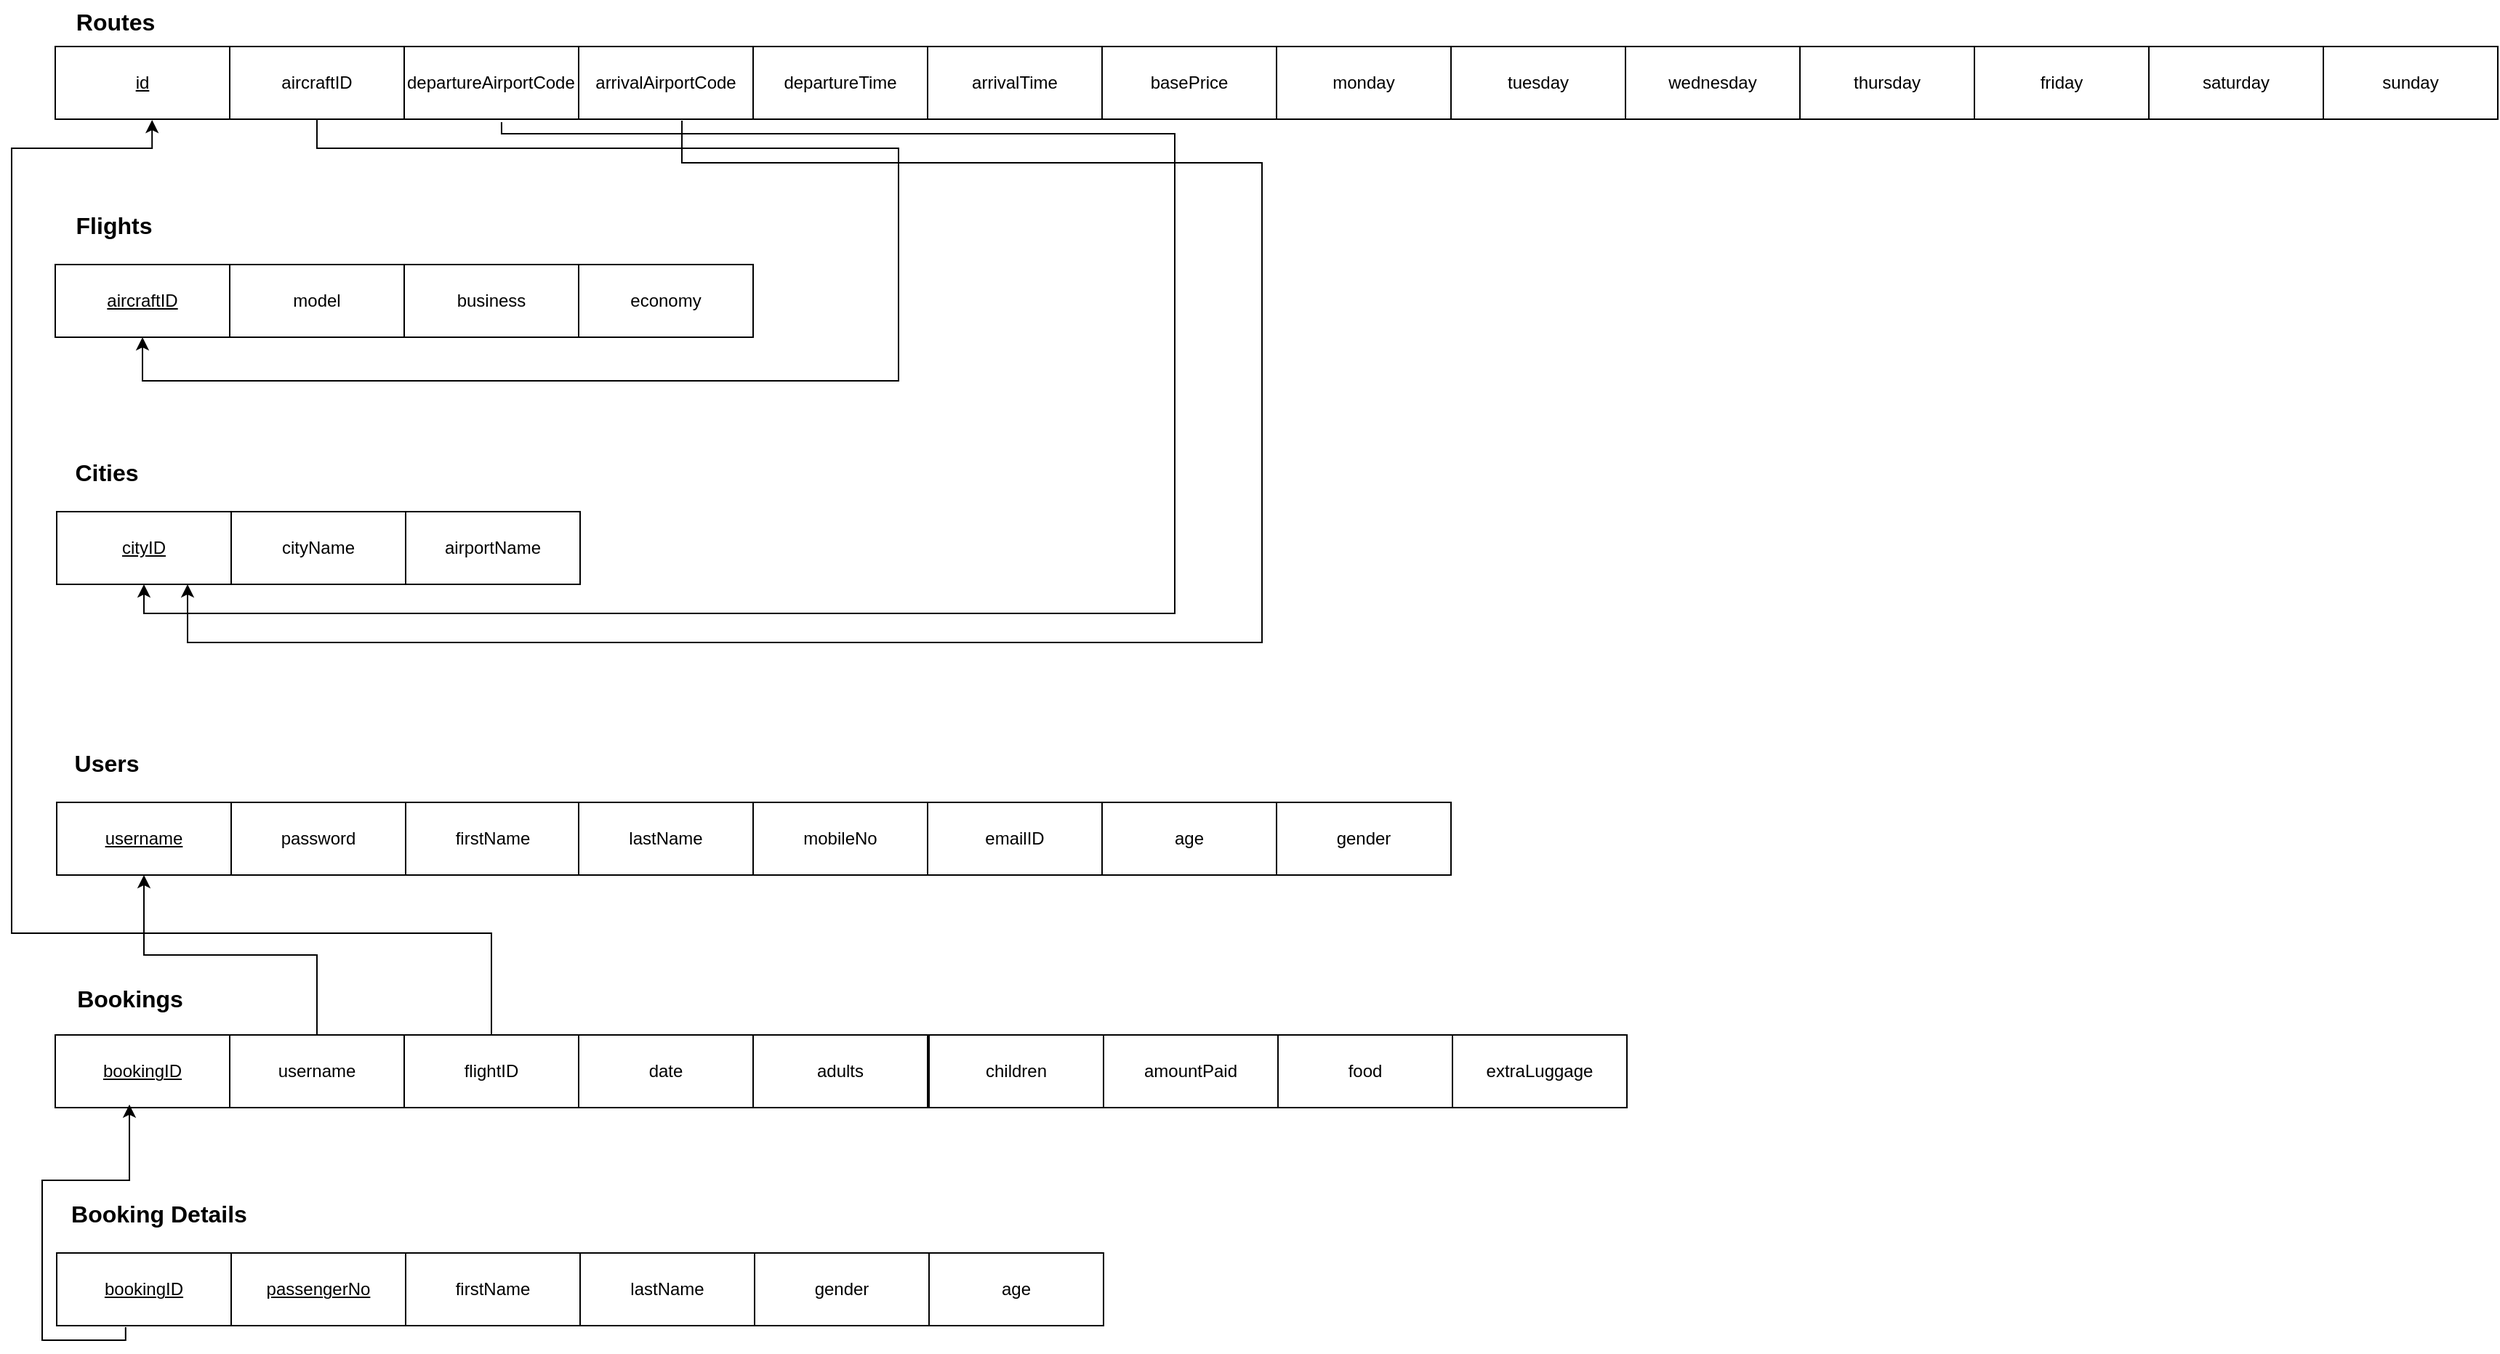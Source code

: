 <mxfile version="24.7.11">
  <diagram name="Page-1" id="sCcfLyy0vtP1j9GHQ2U_">
    <mxGraphModel dx="2345" dy="1013" grid="1" gridSize="10" guides="1" tooltips="1" connect="1" arrows="1" fold="1" page="1" pageScale="1" pageWidth="850" pageHeight="1100" math="0" shadow="0">
      <root>
        <mxCell id="0" />
        <mxCell id="1" parent="0" />
        <mxCell id="HDAIHqW3xJN0AV3oF5u7-3" value="&lt;u&gt;id&lt;/u&gt;" style="rounded=0;whiteSpace=wrap;html=1;" parent="1" vertex="1">
          <mxGeometry x="40" y="80" width="120" height="50" as="geometry" />
        </mxCell>
        <mxCell id="HDAIHqW3xJN0AV3oF5u7-4" value="aircraftID" style="rounded=0;whiteSpace=wrap;html=1;" parent="1" vertex="1">
          <mxGeometry x="160" y="80" width="120" height="50" as="geometry" />
        </mxCell>
        <mxCell id="HDAIHqW3xJN0AV3oF5u7-5" value="&lt;div align=&quot;left&quot;&gt;departureAirportCode&lt;span style=&quot;white-space: pre;&quot;&gt;&#x9;&lt;/span&gt;&lt;/div&gt;" style="rounded=0;whiteSpace=wrap;html=1;align=left;" parent="1" vertex="1">
          <mxGeometry x="280" y="80" width="120" height="50" as="geometry" />
        </mxCell>
        <mxCell id="HDAIHqW3xJN0AV3oF5u7-6" value="arrivalAirportCode" style="rounded=0;whiteSpace=wrap;html=1;" parent="1" vertex="1">
          <mxGeometry x="400" y="80" width="120" height="50" as="geometry" />
        </mxCell>
        <mxCell id="HDAIHqW3xJN0AV3oF5u7-7" value="departureTime" style="rounded=0;whiteSpace=wrap;html=1;" parent="1" vertex="1">
          <mxGeometry x="520" y="80" width="120" height="50" as="geometry" />
        </mxCell>
        <mxCell id="HDAIHqW3xJN0AV3oF5u7-8" value="arrivalTime" style="rounded=0;whiteSpace=wrap;html=1;" parent="1" vertex="1">
          <mxGeometry x="640" y="80" width="120" height="50" as="geometry" />
        </mxCell>
        <mxCell id="HDAIHqW3xJN0AV3oF5u7-9" value="basePrice" style="rounded=0;whiteSpace=wrap;html=1;" parent="1" vertex="1">
          <mxGeometry x="760" y="80" width="120" height="50" as="geometry" />
        </mxCell>
        <mxCell id="HDAIHqW3xJN0AV3oF5u7-10" value="monday" style="rounded=0;whiteSpace=wrap;html=1;" parent="1" vertex="1">
          <mxGeometry x="880" y="80" width="120" height="50" as="geometry" />
        </mxCell>
        <mxCell id="HDAIHqW3xJN0AV3oF5u7-11" value="tuesday" style="rounded=0;whiteSpace=wrap;html=1;" parent="1" vertex="1">
          <mxGeometry x="1000" y="80" width="120" height="50" as="geometry" />
        </mxCell>
        <mxCell id="HDAIHqW3xJN0AV3oF5u7-12" value="wednesday" style="rounded=0;whiteSpace=wrap;html=1;" parent="1" vertex="1">
          <mxGeometry x="1120" y="80" width="120" height="50" as="geometry" />
        </mxCell>
        <mxCell id="HDAIHqW3xJN0AV3oF5u7-13" value="thursday" style="rounded=0;whiteSpace=wrap;html=1;" parent="1" vertex="1">
          <mxGeometry x="1240" y="80" width="120" height="50" as="geometry" />
        </mxCell>
        <mxCell id="HDAIHqW3xJN0AV3oF5u7-14" value="friday" style="rounded=0;whiteSpace=wrap;html=1;" parent="1" vertex="1">
          <mxGeometry x="1360" y="80" width="120" height="50" as="geometry" />
        </mxCell>
        <mxCell id="HDAIHqW3xJN0AV3oF5u7-15" value="saturday" style="rounded=0;whiteSpace=wrap;html=1;" parent="1" vertex="1">
          <mxGeometry x="1480" y="80" width="120" height="50" as="geometry" />
        </mxCell>
        <mxCell id="HDAIHqW3xJN0AV3oF5u7-16" value="sunday" style="rounded=0;whiteSpace=wrap;html=1;" parent="1" vertex="1">
          <mxGeometry x="1600" y="80" width="120" height="50" as="geometry" />
        </mxCell>
        <mxCell id="HDAIHqW3xJN0AV3oF5u7-17" value="&lt;b&gt;&lt;font style=&quot;font-size: 16px;&quot;&gt;Routes&lt;/font&gt;&lt;/b&gt;" style="text;html=1;align=center;verticalAlign=middle;resizable=0;points=[];autosize=1;strokeColor=none;fillColor=none;" parent="1" vertex="1">
          <mxGeometry x="41" y="48" width="80" height="30" as="geometry" />
        </mxCell>
        <mxCell id="HDAIHqW3xJN0AV3oF5u7-18" value="&lt;u&gt;aircraftID&lt;/u&gt;" style="rounded=0;whiteSpace=wrap;html=1;" parent="1" vertex="1">
          <mxGeometry x="40" y="230" width="120" height="50" as="geometry" />
        </mxCell>
        <mxCell id="HDAIHqW3xJN0AV3oF5u7-19" value="model" style="rounded=0;whiteSpace=wrap;html=1;" parent="1" vertex="1">
          <mxGeometry x="160" y="230" width="120" height="50" as="geometry" />
        </mxCell>
        <mxCell id="HDAIHqW3xJN0AV3oF5u7-20" value="business" style="rounded=0;whiteSpace=wrap;html=1;" parent="1" vertex="1">
          <mxGeometry x="280" y="230" width="120" height="50" as="geometry" />
        </mxCell>
        <mxCell id="HDAIHqW3xJN0AV3oF5u7-21" value="economy" style="rounded=0;whiteSpace=wrap;html=1;" parent="1" vertex="1">
          <mxGeometry x="400" y="230" width="120" height="50" as="geometry" />
        </mxCell>
        <mxCell id="HDAIHqW3xJN0AV3oF5u7-22" value="&lt;b&gt;&lt;font style=&quot;font-size: 16px;&quot;&gt;Flights&lt;/font&gt;&lt;/b&gt;" style="text;html=1;align=center;verticalAlign=middle;resizable=0;points=[];autosize=1;strokeColor=none;fillColor=none;" parent="1" vertex="1">
          <mxGeometry x="40" y="188" width="80" height="30" as="geometry" />
        </mxCell>
        <mxCell id="HDAIHqW3xJN0AV3oF5u7-23" value="" style="endArrow=classic;html=1;rounded=0;exitX=0.5;exitY=1;exitDx=0;exitDy=0;entryX=0.5;entryY=1;entryDx=0;entryDy=0;edgeStyle=orthogonalEdgeStyle;elbow=vertical;" parent="1" source="HDAIHqW3xJN0AV3oF5u7-4" target="HDAIHqW3xJN0AV3oF5u7-18" edge="1">
          <mxGeometry width="50" height="50" relative="1" as="geometry">
            <mxPoint x="450" y="310" as="sourcePoint" />
            <mxPoint x="500" y="260" as="targetPoint" />
            <Array as="points">
              <mxPoint x="220" y="150" />
              <mxPoint x="620" y="150" />
              <mxPoint x="620" y="310" />
              <mxPoint x="100" y="310" />
            </Array>
          </mxGeometry>
        </mxCell>
        <mxCell id="HDAIHqW3xJN0AV3oF5u7-24" value="&lt;u&gt;cityID&lt;/u&gt;" style="rounded=0;whiteSpace=wrap;html=1;" parent="1" vertex="1">
          <mxGeometry x="41" y="400" width="120" height="50" as="geometry" />
        </mxCell>
        <mxCell id="HDAIHqW3xJN0AV3oF5u7-25" value="cityName" style="rounded=0;whiteSpace=wrap;html=1;" parent="1" vertex="1">
          <mxGeometry x="161" y="400" width="120" height="50" as="geometry" />
        </mxCell>
        <mxCell id="HDAIHqW3xJN0AV3oF5u7-26" value="airportName" style="rounded=0;whiteSpace=wrap;html=1;" parent="1" vertex="1">
          <mxGeometry x="281" y="400" width="120" height="50" as="geometry" />
        </mxCell>
        <mxCell id="HDAIHqW3xJN0AV3oF5u7-27" value="" style="endArrow=classic;html=1;rounded=0;entryX=0.5;entryY=1;entryDx=0;entryDy=0;exitX=0.558;exitY=1.04;exitDx=0;exitDy=0;exitPerimeter=0;edgeStyle=orthogonalEdgeStyle;" parent="1" source="HDAIHqW3xJN0AV3oF5u7-5" target="HDAIHqW3xJN0AV3oF5u7-24" edge="1">
          <mxGeometry width="50" height="50" relative="1" as="geometry">
            <mxPoint x="70" y="520" as="sourcePoint" />
            <mxPoint x="120" y="470" as="targetPoint" />
            <Array as="points">
              <mxPoint x="347" y="140" />
              <mxPoint x="810" y="140" />
              <mxPoint x="810" y="470" />
              <mxPoint x="101" y="470" />
            </Array>
          </mxGeometry>
        </mxCell>
        <mxCell id="HDAIHqW3xJN0AV3oF5u7-28" value="" style="endArrow=classic;html=1;rounded=0;entryX=0.75;entryY=1;entryDx=0;entryDy=0;edgeStyle=orthogonalEdgeStyle;exitX=0.592;exitY=1.02;exitDx=0;exitDy=0;exitPerimeter=0;" parent="1" source="HDAIHqW3xJN0AV3oF5u7-6" target="HDAIHqW3xJN0AV3oF5u7-24" edge="1">
          <mxGeometry width="50" height="50" relative="1" as="geometry">
            <mxPoint x="450" y="360" as="sourcePoint" />
            <mxPoint x="500" y="310" as="targetPoint" />
            <Array as="points">
              <mxPoint x="471" y="160" />
              <mxPoint x="870" y="160" />
              <mxPoint x="870" y="490" />
              <mxPoint x="131" y="490" />
            </Array>
          </mxGeometry>
        </mxCell>
        <mxCell id="HDAIHqW3xJN0AV3oF5u7-29" value="&lt;b&gt;&lt;font style=&quot;font-size: 16px;&quot;&gt;Cities&lt;/font&gt;&lt;/b&gt;" style="text;html=1;align=center;verticalAlign=middle;resizable=0;points=[];autosize=1;strokeColor=none;fillColor=none;" parent="1" vertex="1">
          <mxGeometry x="40" y="358" width="70" height="30" as="geometry" />
        </mxCell>
        <mxCell id="HDAIHqW3xJN0AV3oF5u7-30" value="&lt;u&gt;username&lt;/u&gt;" style="rounded=0;whiteSpace=wrap;html=1;" parent="1" vertex="1">
          <mxGeometry x="41" y="600" width="120" height="50" as="geometry" />
        </mxCell>
        <mxCell id="HDAIHqW3xJN0AV3oF5u7-31" value="password" style="rounded=0;whiteSpace=wrap;html=1;" parent="1" vertex="1">
          <mxGeometry x="161" y="600" width="120" height="50" as="geometry" />
        </mxCell>
        <mxCell id="HDAIHqW3xJN0AV3oF5u7-32" value="firstName" style="rounded=0;whiteSpace=wrap;html=1;" parent="1" vertex="1">
          <mxGeometry x="281" y="600" width="120" height="50" as="geometry" />
        </mxCell>
        <mxCell id="HDAIHqW3xJN0AV3oF5u7-33" value="lastName" style="rounded=0;whiteSpace=wrap;html=1;" parent="1" vertex="1">
          <mxGeometry x="400" y="600" width="120" height="50" as="geometry" />
        </mxCell>
        <mxCell id="HDAIHqW3xJN0AV3oF5u7-34" value="mobileNo" style="rounded=0;whiteSpace=wrap;html=1;" parent="1" vertex="1">
          <mxGeometry x="520" y="600" width="120" height="50" as="geometry" />
        </mxCell>
        <mxCell id="HDAIHqW3xJN0AV3oF5u7-35" value="emailID" style="rounded=0;whiteSpace=wrap;html=1;" parent="1" vertex="1">
          <mxGeometry x="640" y="600" width="120" height="50" as="geometry" />
        </mxCell>
        <mxCell id="HDAIHqW3xJN0AV3oF5u7-36" value="age" style="rounded=0;whiteSpace=wrap;html=1;" parent="1" vertex="1">
          <mxGeometry x="760" y="600" width="120" height="50" as="geometry" />
        </mxCell>
        <mxCell id="HDAIHqW3xJN0AV3oF5u7-37" value="gender" style="rounded=0;whiteSpace=wrap;html=1;" parent="1" vertex="1">
          <mxGeometry x="880" y="600" width="120" height="50" as="geometry" />
        </mxCell>
        <mxCell id="HDAIHqW3xJN0AV3oF5u7-38" value="&lt;b&gt;&lt;font style=&quot;font-size: 16px;&quot;&gt;Users&lt;/font&gt;&lt;/b&gt;" style="text;html=1;align=center;verticalAlign=middle;resizable=0;points=[];autosize=1;strokeColor=none;fillColor=none;" parent="1" vertex="1">
          <mxGeometry x="40" y="558" width="70" height="30" as="geometry" />
        </mxCell>
        <mxCell id="HDAIHqW3xJN0AV3oF5u7-39" value="&lt;u&gt;bookingID&lt;/u&gt;" style="rounded=0;whiteSpace=wrap;html=1;" parent="1" vertex="1">
          <mxGeometry x="40" y="760" width="120" height="50" as="geometry" />
        </mxCell>
        <mxCell id="HDAIHqW3xJN0AV3oF5u7-40" value="username" style="rounded=0;whiteSpace=wrap;html=1;" parent="1" vertex="1">
          <mxGeometry x="160" y="760" width="120" height="50" as="geometry" />
        </mxCell>
        <mxCell id="HDAIHqW3xJN0AV3oF5u7-41" value="flightID" style="rounded=0;whiteSpace=wrap;html=1;" parent="1" vertex="1">
          <mxGeometry x="280" y="760" width="120" height="50" as="geometry" />
        </mxCell>
        <mxCell id="HDAIHqW3xJN0AV3oF5u7-42" value="date" style="rounded=0;whiteSpace=wrap;html=1;" parent="1" vertex="1">
          <mxGeometry x="400" y="760" width="120" height="50" as="geometry" />
        </mxCell>
        <mxCell id="HDAIHqW3xJN0AV3oF5u7-43" value="adults" style="rounded=0;whiteSpace=wrap;html=1;" parent="1" vertex="1">
          <mxGeometry x="520" y="760" width="120" height="50" as="geometry" />
        </mxCell>
        <mxCell id="HDAIHqW3xJN0AV3oF5u7-44" value="amountPaid" style="rounded=0;whiteSpace=wrap;html=1;" parent="1" vertex="1">
          <mxGeometry x="761" y="760" width="120" height="50" as="geometry" />
        </mxCell>
        <mxCell id="HDAIHqW3xJN0AV3oF5u7-45" value="food" style="rounded=0;whiteSpace=wrap;html=1;" parent="1" vertex="1">
          <mxGeometry x="881" y="760" width="120" height="50" as="geometry" />
        </mxCell>
        <mxCell id="HDAIHqW3xJN0AV3oF5u7-46" value="extraLuggage" style="rounded=0;whiteSpace=wrap;html=1;" parent="1" vertex="1">
          <mxGeometry x="1001" y="760" width="120" height="50" as="geometry" />
        </mxCell>
        <mxCell id="HDAIHqW3xJN0AV3oF5u7-47" value="&lt;b&gt;&lt;font style=&quot;font-size: 16px;&quot;&gt;Bookings&lt;/font&gt;&lt;/b&gt;" style="text;html=1;align=center;verticalAlign=middle;resizable=0;points=[];autosize=1;strokeColor=none;fillColor=none;" parent="1" vertex="1">
          <mxGeometry x="41" y="720" width="100" height="30" as="geometry" />
        </mxCell>
        <mxCell id="HDAIHqW3xJN0AV3oF5u7-48" value="" style="endArrow=classic;html=1;rounded=0;exitX=0.5;exitY=0;exitDx=0;exitDy=0;exitPerimeter=0;entryX=0.5;entryY=1;entryDx=0;entryDy=0;edgeStyle=orthogonalEdgeStyle;" parent="1" source="HDAIHqW3xJN0AV3oF5u7-40" target="HDAIHqW3xJN0AV3oF5u7-30" edge="1">
          <mxGeometry width="50" height="50" relative="1" as="geometry">
            <mxPoint x="220" y="750" as="sourcePoint" />
            <mxPoint x="270" y="700" as="targetPoint" />
          </mxGeometry>
        </mxCell>
        <mxCell id="HDAIHqW3xJN0AV3oF5u7-49" value="" style="endArrow=classic;html=1;rounded=0;exitX=0.5;exitY=0;exitDx=0;exitDy=0;entryX=0.555;entryY=1.01;entryDx=0;entryDy=0;entryPerimeter=0;edgeStyle=orthogonalEdgeStyle;" parent="1" source="HDAIHqW3xJN0AV3oF5u7-41" target="HDAIHqW3xJN0AV3oF5u7-3" edge="1">
          <mxGeometry width="50" height="50" relative="1" as="geometry">
            <mxPoint x="330" y="740" as="sourcePoint" />
            <mxPoint x="380" y="690" as="targetPoint" />
            <Array as="points">
              <mxPoint x="340" y="690" />
              <mxPoint x="10" y="690" />
              <mxPoint x="10" y="150" />
              <mxPoint x="107" y="150" />
            </Array>
          </mxGeometry>
        </mxCell>
        <mxCell id="HDAIHqW3xJN0AV3oF5u7-50" value="&lt;u&gt;bookingID&lt;/u&gt;" style="rounded=0;whiteSpace=wrap;html=1;" parent="1" vertex="1">
          <mxGeometry x="41" y="910" width="120" height="50" as="geometry" />
        </mxCell>
        <mxCell id="HDAIHqW3xJN0AV3oF5u7-51" value="&lt;u&gt;passengerNo&lt;/u&gt;" style="rounded=0;whiteSpace=wrap;html=1;" parent="1" vertex="1">
          <mxGeometry x="161" y="910" width="120" height="50" as="geometry" />
        </mxCell>
        <mxCell id="HDAIHqW3xJN0AV3oF5u7-52" value="firstName" style="rounded=0;whiteSpace=wrap;html=1;" parent="1" vertex="1">
          <mxGeometry x="281" y="910" width="120" height="50" as="geometry" />
        </mxCell>
        <mxCell id="HDAIHqW3xJN0AV3oF5u7-53" value="lastName" style="rounded=0;whiteSpace=wrap;html=1;" parent="1" vertex="1">
          <mxGeometry x="401" y="910" width="120" height="50" as="geometry" />
        </mxCell>
        <mxCell id="HDAIHqW3xJN0AV3oF5u7-54" value="gender" style="rounded=0;whiteSpace=wrap;html=1;" parent="1" vertex="1">
          <mxGeometry x="521" y="910" width="120" height="50" as="geometry" />
        </mxCell>
        <mxCell id="HDAIHqW3xJN0AV3oF5u7-56" value="age" style="rounded=0;whiteSpace=wrap;html=1;" parent="1" vertex="1">
          <mxGeometry x="641" y="910" width="120" height="50" as="geometry" />
        </mxCell>
        <mxCell id="HDAIHqW3xJN0AV3oF5u7-57" value="&lt;b style=&quot;font-size: 16px;&quot;&gt;Booking Details&lt;br&gt;&lt;/b&gt;" style="text;html=1;align=center;verticalAlign=middle;resizable=0;points=[];autosize=1;strokeColor=none;fillColor=none;" parent="1" vertex="1">
          <mxGeometry x="41" y="868" width="140" height="30" as="geometry" />
        </mxCell>
        <mxCell id="HDAIHqW3xJN0AV3oF5u7-58" value="" style="endArrow=classic;html=1;rounded=0;exitX=0.395;exitY=1.019;exitDx=0;exitDy=0;exitPerimeter=0;entryX=0.425;entryY=0.958;entryDx=0;entryDy=0;entryPerimeter=0;edgeStyle=orthogonalEdgeStyle;" parent="1" source="HDAIHqW3xJN0AV3oF5u7-50" target="HDAIHqW3xJN0AV3oF5u7-39" edge="1">
          <mxGeometry width="50" height="50" relative="1" as="geometry">
            <mxPoint x="60" y="1030" as="sourcePoint" />
            <mxPoint x="110" y="980" as="targetPoint" />
          </mxGeometry>
        </mxCell>
        <mxCell id="wB6hMtW-AQrQEqTnkis1-1" value="children" style="rounded=0;whiteSpace=wrap;html=1;" vertex="1" parent="1">
          <mxGeometry x="641" y="760" width="120" height="50" as="geometry" />
        </mxCell>
      </root>
    </mxGraphModel>
  </diagram>
</mxfile>
